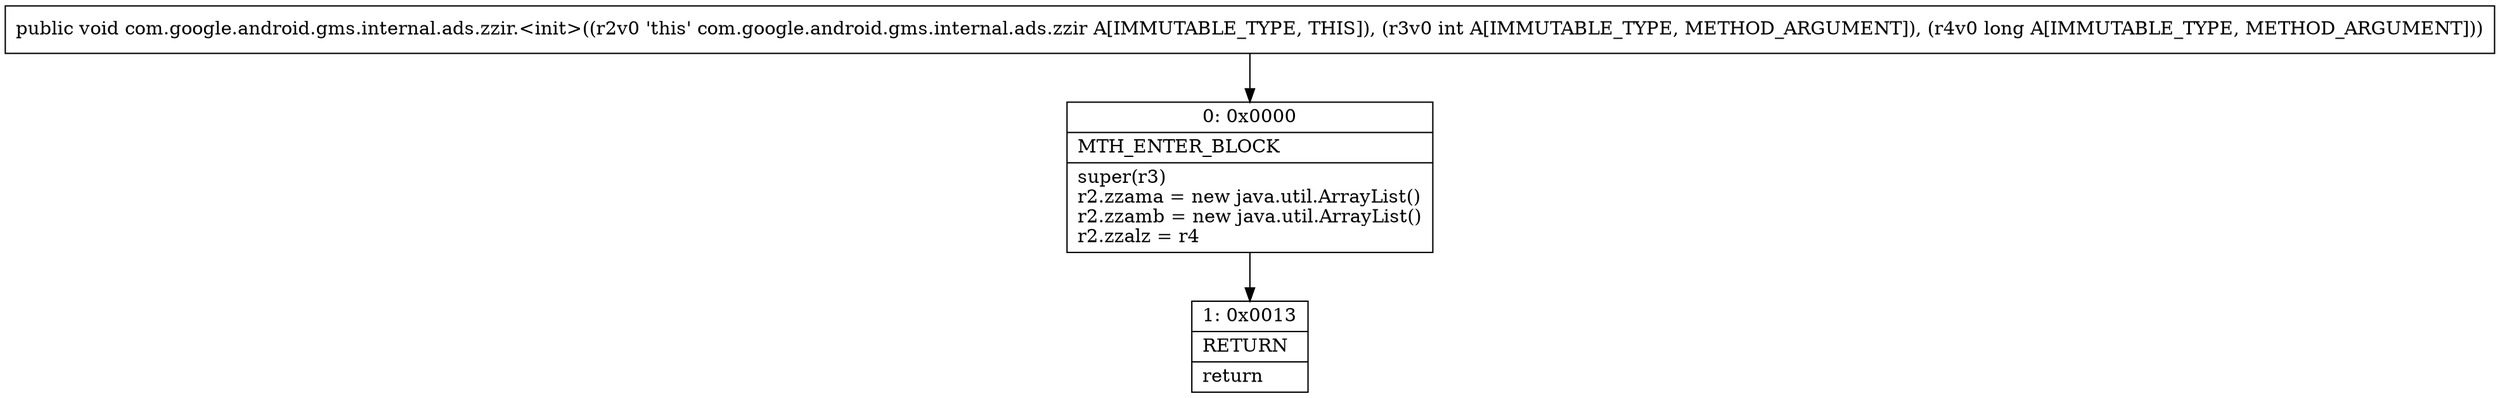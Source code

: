 digraph "CFG forcom.google.android.gms.internal.ads.zzir.\<init\>(IJ)V" {
Node_0 [shape=record,label="{0\:\ 0x0000|MTH_ENTER_BLOCK\l|super(r3)\lr2.zzama = new java.util.ArrayList()\lr2.zzamb = new java.util.ArrayList()\lr2.zzalz = r4\l}"];
Node_1 [shape=record,label="{1\:\ 0x0013|RETURN\l|return\l}"];
MethodNode[shape=record,label="{public void com.google.android.gms.internal.ads.zzir.\<init\>((r2v0 'this' com.google.android.gms.internal.ads.zzir A[IMMUTABLE_TYPE, THIS]), (r3v0 int A[IMMUTABLE_TYPE, METHOD_ARGUMENT]), (r4v0 long A[IMMUTABLE_TYPE, METHOD_ARGUMENT])) }"];
MethodNode -> Node_0;
Node_0 -> Node_1;
}

